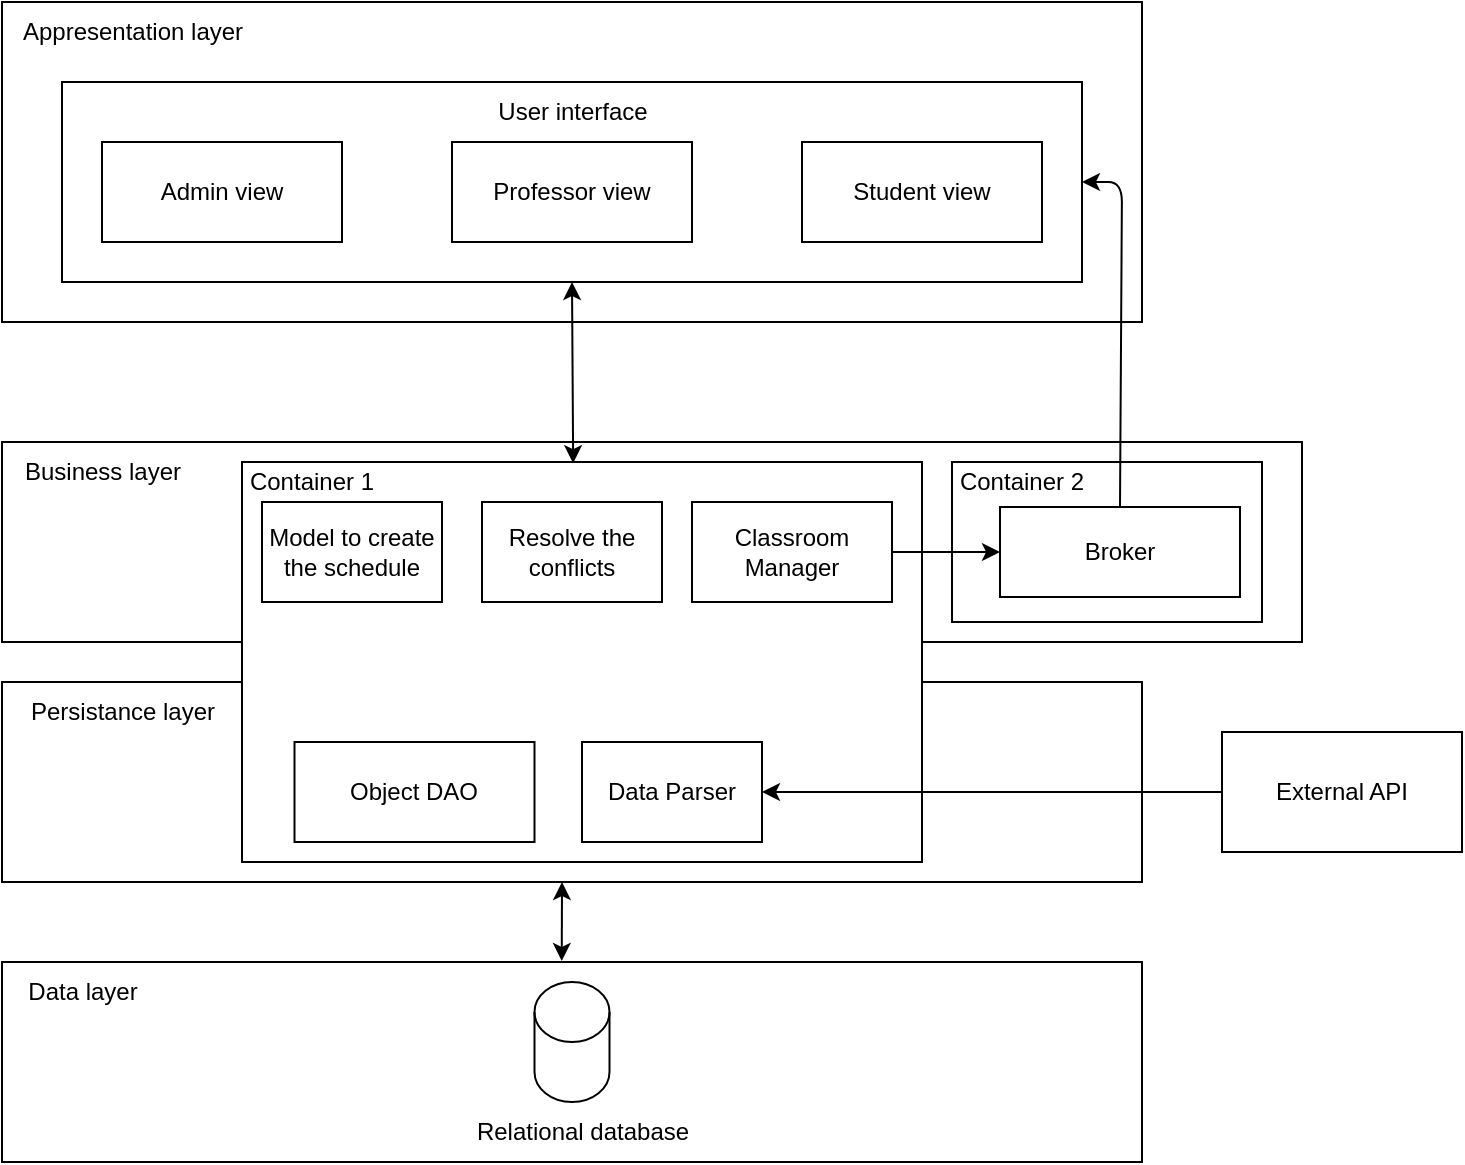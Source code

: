 <mxfile scale="1" border="5">
    <diagram name="Page-1" id="DJYfV_x50qlvUbR0km-9">
        <mxGraphModel dx="1442" dy="472" grid="1" gridSize="10" guides="1" tooltips="1" connect="1" arrows="1" fold="1" page="1" pageScale="1" pageWidth="380" pageHeight="350" background="#ffffff" math="0" shadow="0">
            <root>
                <mxCell id="0"/>
                <mxCell id="1" parent="0"/>
                <mxCell id="K8TtYYT1EQgaI26Jpbr1-4" value="" style="rounded=0;whiteSpace=wrap;html=1;" parent="1" vertex="1">
                    <mxGeometry x="-390" y="240" width="650" height="100" as="geometry"/>
                </mxCell>
                <mxCell id="9" value="" style="rounded=0;whiteSpace=wrap;html=1;" parent="1" vertex="1">
                    <mxGeometry x="85" y="250" width="155" height="80" as="geometry"/>
                </mxCell>
                <mxCell id="K8TtYYT1EQgaI26Jpbr1-5" value="" style="rounded=0;whiteSpace=wrap;html=1;" parent="1" vertex="1">
                    <mxGeometry x="-390" y="360" width="570" height="100" as="geometry"/>
                </mxCell>
                <mxCell id="2" value="" style="rounded=0;whiteSpace=wrap;html=1;" parent="1" vertex="1">
                    <mxGeometry x="-270" y="250" width="340" height="200" as="geometry"/>
                </mxCell>
                <mxCell id="K8TtYYT1EQgaI26Jpbr1-1" value="" style="rounded=0;whiteSpace=wrap;html=1;" parent="1" vertex="1">
                    <mxGeometry x="-390" y="20" width="570" height="160" as="geometry"/>
                </mxCell>
                <mxCell id="K8TtYYT1EQgaI26Jpbr1-3" value="" style="rounded=0;whiteSpace=wrap;html=1;" parent="1" vertex="1">
                    <mxGeometry x="-390" y="500" width="570" height="100" as="geometry"/>
                </mxCell>
                <mxCell id="K8TtYYT1EQgaI26Jpbr1-6" value="Appresentation layer" style="text;html=1;align=center;verticalAlign=middle;resizable=0;points=[];autosize=1;strokeColor=none;fillColor=none;" parent="1" vertex="1">
                    <mxGeometry x="-390" y="20" width="130" height="30" as="geometry"/>
                </mxCell>
                <mxCell id="K8TtYYT1EQgaI26Jpbr1-7" value="Business layer" style="text;html=1;align=center;verticalAlign=middle;resizable=0;points=[];autosize=1;strokeColor=none;fillColor=none;" parent="1" vertex="1">
                    <mxGeometry x="-390" y="240" width="100" height="30" as="geometry"/>
                </mxCell>
                <mxCell id="K8TtYYT1EQgaI26Jpbr1-8" value="Data layer" style="text;html=1;align=center;verticalAlign=middle;resizable=0;points=[];autosize=1;strokeColor=none;fillColor=none;" parent="1" vertex="1">
                    <mxGeometry x="-390" y="500" width="80" height="30" as="geometry"/>
                </mxCell>
                <mxCell id="K8TtYYT1EQgaI26Jpbr1-9" value="Persistance layer" style="text;html=1;align=center;verticalAlign=middle;resizable=0;points=[];autosize=1;strokeColor=none;fillColor=none;" parent="1" vertex="1">
                    <mxGeometry x="-390" y="360" width="120" height="30" as="geometry"/>
                </mxCell>
                <mxCell id="K8TtYYT1EQgaI26Jpbr1-10" value="" style="rounded=0;whiteSpace=wrap;html=1;" parent="1" vertex="1">
                    <mxGeometry x="-360" y="60" width="510" height="100" as="geometry"/>
                </mxCell>
                <mxCell id="K8TtYYT1EQgaI26Jpbr1-11" value="User interface" style="text;html=1;align=center;verticalAlign=middle;resizable=0;points=[];autosize=1;strokeColor=none;fillColor=none;" parent="1" vertex="1">
                    <mxGeometry x="-155" y="60" width="100" height="30" as="geometry"/>
                </mxCell>
                <mxCell id="K8TtYYT1EQgaI26Jpbr1-12" value="Model to create the schedule" style="rounded=0;whiteSpace=wrap;html=1;" parent="1" vertex="1">
                    <mxGeometry x="-260" y="270" width="90" height="50" as="geometry"/>
                </mxCell>
                <mxCell id="K8TtYYT1EQgaI26Jpbr1-14" value="Admin view" style="rounded=0;whiteSpace=wrap;html=1;" parent="1" vertex="1">
                    <mxGeometry x="-340" y="90" width="120" height="50" as="geometry"/>
                </mxCell>
                <mxCell id="K8TtYYT1EQgaI26Jpbr1-17" value="Professor view" style="rounded=0;whiteSpace=wrap;html=1;" parent="1" vertex="1">
                    <mxGeometry x="-165" y="90" width="120" height="50" as="geometry"/>
                </mxCell>
                <mxCell id="K8TtYYT1EQgaI26Jpbr1-18" value="Student view" style="rounded=0;whiteSpace=wrap;html=1;" parent="1" vertex="1">
                    <mxGeometry x="10" y="90" width="120" height="50" as="geometry"/>
                </mxCell>
                <mxCell id="K8TtYYT1EQgaI26Jpbr1-19" value="Classroom Manager" style="rounded=0;whiteSpace=wrap;html=1;" parent="1" vertex="1">
                    <mxGeometry x="-45" y="270" width="100" height="50" as="geometry"/>
                </mxCell>
                <mxCell id="K8TtYYT1EQgaI26Jpbr1-20" value="Resolve the conflicts" style="rounded=0;whiteSpace=wrap;html=1;" parent="1" vertex="1">
                    <mxGeometry x="-150" y="270" width="90" height="50" as="geometry"/>
                </mxCell>
                <mxCell id="K8TtYYT1EQgaI26Jpbr1-21" value="Data Parser" style="rounded=0;whiteSpace=wrap;html=1;" parent="1" vertex="1">
                    <mxGeometry x="-100" y="390" width="90" height="50" as="geometry"/>
                </mxCell>
                <mxCell id="K8TtYYT1EQgaI26Jpbr1-22" value="External API" style="rounded=0;whiteSpace=wrap;html=1;" parent="1" vertex="1">
                    <mxGeometry x="220" y="385" width="120" height="60" as="geometry"/>
                </mxCell>
                <mxCell id="K8TtYYT1EQgaI26Jpbr1-23" value="" style="endArrow=classic;html=1;rounded=0;exitX=0;exitY=0.5;exitDx=0;exitDy=0;entryX=1;entryY=0.5;entryDx=0;entryDy=0;" parent="1" source="K8TtYYT1EQgaI26Jpbr1-22" target="K8TtYYT1EQgaI26Jpbr1-21" edge="1">
                    <mxGeometry width="50" height="50" relative="1" as="geometry">
                        <mxPoint x="-70" y="390" as="sourcePoint"/>
                        <mxPoint x="-20" y="340" as="targetPoint"/>
                    </mxGeometry>
                </mxCell>
                <mxCell id="K8TtYYT1EQgaI26Jpbr1-24" value="Object DAO" style="rounded=0;whiteSpace=wrap;html=1;" parent="1" vertex="1">
                    <mxGeometry x="-243.75" y="390" width="120" height="50" as="geometry"/>
                </mxCell>
                <mxCell id="K8TtYYT1EQgaI26Jpbr1-25" value="" style="shape=cylinder3;whiteSpace=wrap;html=1;boundedLbl=1;backgroundOutline=1;size=15;" parent="1" vertex="1">
                    <mxGeometry x="-123.75" y="510" width="37.5" height="60" as="geometry"/>
                </mxCell>
                <mxCell id="K8TtYYT1EQgaI26Jpbr1-26" value="Relational database" style="text;html=1;align=center;verticalAlign=middle;resizable=0;points=[];autosize=1;strokeColor=none;fillColor=none;" parent="1" vertex="1">
                    <mxGeometry x="-165" y="570" width="130" height="30" as="geometry"/>
                </mxCell>
                <mxCell id="4" value="Broker" style="rounded=0;whiteSpace=wrap;html=1;" parent="1" vertex="1">
                    <mxGeometry x="109" y="272.5" width="120" height="45" as="geometry"/>
                </mxCell>
                <mxCell id="5" value="" style="endArrow=classic;html=1;entryX=0;entryY=0.5;entryDx=0;entryDy=0;exitX=1;exitY=0.5;exitDx=0;exitDy=0;" parent="1" source="K8TtYYT1EQgaI26Jpbr1-19" target="4" edge="1">
                    <mxGeometry width="50" height="50" relative="1" as="geometry">
                        <mxPoint x="-123.75" y="350" as="sourcePoint"/>
                        <mxPoint x="86.25" y="320" as="targetPoint"/>
                        <Array as="points"/>
                    </mxGeometry>
                </mxCell>
                <mxCell id="8" value="Container 1" style="text;html=1;align=center;verticalAlign=middle;whiteSpace=wrap;rounded=0;" parent="1" vertex="1">
                    <mxGeometry x="-270" y="250" width="70" height="20" as="geometry"/>
                </mxCell>
                <mxCell id="11" value="Container 2" style="text;html=1;align=center;verticalAlign=middle;whiteSpace=wrap;rounded=0;" parent="1" vertex="1">
                    <mxGeometry x="85" y="250" width="70" height="20" as="geometry"/>
                </mxCell>
                <mxCell id="12" style="edgeStyle=none;html=1;exitX=0.5;exitY=0;exitDx=0;exitDy=0;entryX=1;entryY=0.5;entryDx=0;entryDy=0;" parent="1" source="4" target="K8TtYYT1EQgaI26Jpbr1-10" edge="1">
                    <mxGeometry relative="1" as="geometry">
                        <mxPoint x="250.0" y="130" as="targetPoint"/>
                        <Array as="points">
                            <mxPoint x="170" y="110"/>
                        </Array>
                    </mxGeometry>
                </mxCell>
                <mxCell id="13" value="" style="endArrow=classic;startArrow=classic;html=1;entryX=0.5;entryY=1;entryDx=0;entryDy=0;exitX=0.487;exitY=0.003;exitDx=0;exitDy=0;exitPerimeter=0;" parent="1" source="2" target="K8TtYYT1EQgaI26Jpbr1-10" edge="1">
                    <mxGeometry width="50" height="50" relative="1" as="geometry">
                        <mxPoint y="300" as="sourcePoint"/>
                        <mxPoint x="50" y="250" as="targetPoint"/>
                    </mxGeometry>
                </mxCell>
                <mxCell id="15" value="" style="endArrow=classic;startArrow=classic;html=1;entryX=0.5;entryY=1;entryDx=0;entryDy=0;exitX=0.491;exitY=-0.005;exitDx=0;exitDy=0;exitPerimeter=0;" parent="1" source="K8TtYYT1EQgaI26Jpbr1-3" edge="1">
                    <mxGeometry width="50" height="50" relative="1" as="geometry">
                        <mxPoint x="-109" y="551" as="sourcePoint"/>
                        <mxPoint x="-110" y="460" as="targetPoint"/>
                    </mxGeometry>
                </mxCell>
            </root>
        </mxGraphModel>
    </diagram>
</mxfile>